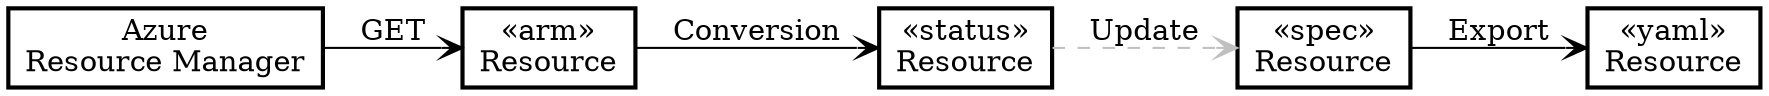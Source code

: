 graph {
    nodesep="1"
    rankdir = LR;

    node [shape=rect, penwidth=2]
    arm [label="Azure\nResource Manager"]

    rsrc_arm [label="«arm»\nResource"]
    
    rsrc_spec [label="«spec»\nResource"]
    rsrc_status [label="«status»\nResource"]
    rsrc_yaml [label="«yaml»\nResource"]

    edge [arrowhead=vee, arrowtail=vee, dir=forward]

    arm -- rsrc_arm  [label="GET", arrowhead=vee]
    rsrc_arm -- rsrc_status [label="Conversion", arrowhead=vee]
    rsrc_spec -- rsrc_yaml [label="Export", arrowhead=vee]
    
    edge [style=dashed, color=gray]
    rsrc_status -- rsrc_spec [label="Update", arrowhead=vee]
}
